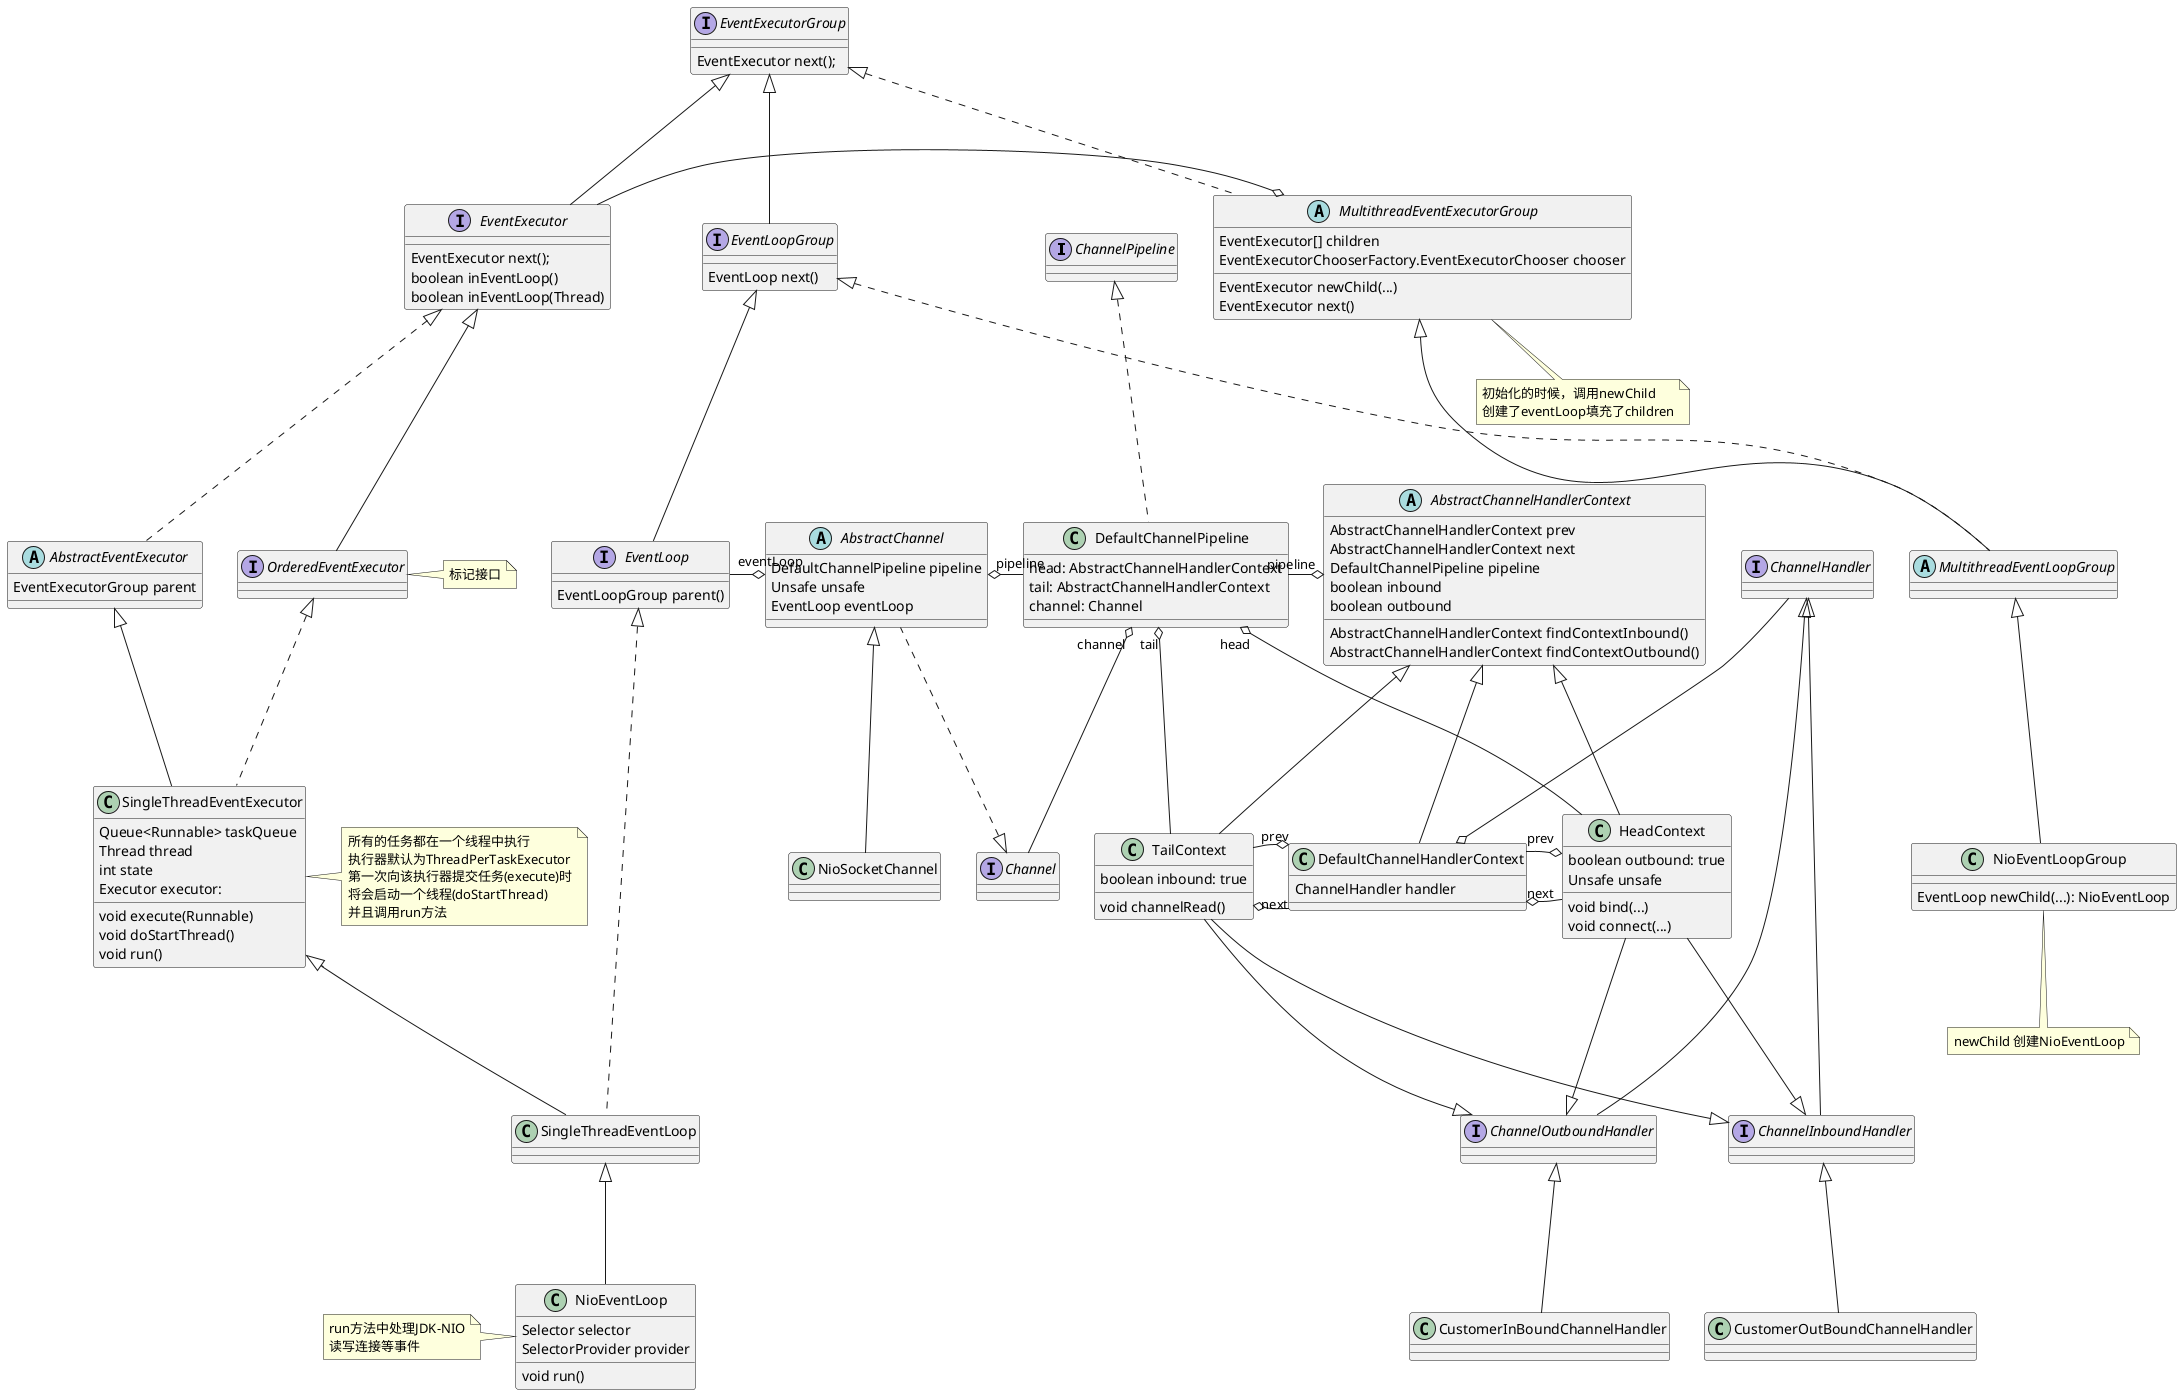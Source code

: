 @startuml
' 以下为Pipeline相关
interface ChannelPipeline {
}
class DefaultChannelPipeline {
    head: AbstractChannelHandlerContext
    tail: AbstractChannelHandlerContext
    channel: Channel
}
DefaultChannelPipeline -up..|> ChannelPipeline


abstract class AbstractChannelHandlerContext {
    AbstractChannelHandlerContext prev
    AbstractChannelHandlerContext next
    DefaultChannelPipeline pipeline
    boolean inbound
    boolean outbound
    AbstractChannelHandlerContext findContextInbound()
    AbstractChannelHandlerContext findContextOutbound()
}
DefaultChannelPipeline -right--o "pipeline" AbstractChannelHandlerContext

class DefaultChannelHandlerContext {
    ChannelHandler handler
}
DefaultChannelHandlerContext -up--|> AbstractChannelHandlerContext

interface ChannelHandler {
}
ChannelHandler -down--o DefaultChannelHandlerContext

interface ChannelOutboundHandler {
}
ChannelOutboundHandler -up--|> ChannelHandler
interface ChannelInboundHandler {
}
ChannelInboundHandler -up--|> ChannelHandler
class HeadContext {
    boolean outbound: true
    Unsafe unsafe
    void bind(...)
    void connect(...)
}
HeadContext -up--|> AbstractChannelHandlerContext
HeadContext -down--|> ChannelInboundHandler
HeadContext -down--|> ChannelOutboundHandler
HeadContext -down--o "head" DefaultChannelPipeline
HeadContext "next"-left-o DefaultChannelHandlerContext
DefaultChannelHandlerContext "prev"-right-o HeadContext
class TailContext {
    boolean inbound: true
    void channelRead()
}
TailContext -up--|> AbstractChannelHandlerContext
TailContext -down--|> ChannelInboundHandler
TailContext -down--|> ChannelOutboundHandler
TailContext -down--o "tail" DefaultChannelPipeline
DefaultChannelHandlerContext "next"-left-o TailContext
TailContext "prev"-right-o DefaultChannelHandlerContext

class CustomerInBoundChannelHandler {
}
CustomerOutBoundChannelHandler -up--|> ChannelInboundHandler
class CustomerOutBoundChannelHandler {
}
CustomerInBoundChannelHandler -up--|> ChannelOutboundHandler
'以上为Pipeline相关


'以下为Channel相关
interface Channel {
}
abstract class AbstractChannel {
    DefaultChannelPipeline pipeline
    Unsafe unsafe
    EventLoop eventLoop
}
AbstractChannel -up..|> Channel
class NioSocketChannel {
}
NioSocketChannel -up--|> AbstractChannel


DefaultChannelPipeline -left--o "pipeline" AbstractChannel
Channel -left--o "channel" DefaultChannelPipeline
'以上为Channel相关


'以下为 EventLoop 相关
interface EventExecutorGroup{
    EventExecutor next();
}
interface EventExecutor{
    EventExecutor next();
    boolean inEventLoop()
    boolean inEventLoop(Thread)
}
EventExecutor -up--|> EventExecutorGroup
interface OrderedEventExecutor{
}
note right of OrderedEventExecutor: 标记接口
OrderedEventExecutor -up--|> EventExecutor
interface EventLoopGroup{
    EventLoop next()
}
EventLoopGroup -up--|> EventExecutorGroup
interface EventLoop{
    EventLoopGroup parent()
}
EventLoop -up--|> EventLoopGroup
abstract class MultithreadEventExecutorGroup {
    EventExecutor[] children
    EventExecutorChooserFactory.EventExecutorChooser chooser
    EventExecutor newChild(...)
    EventExecutor next()
}
note bottom of MultithreadEventExecutorGroup: 初始化的时候，调用newChild\r\n创建了eventLoop填充了children
MultithreadEventExecutorGroup -up..|> EventExecutorGroup
EventExecutor -right--o MultithreadEventExecutorGroup
abstract class MultithreadEventLoopGroup {
}
MultithreadEventLoopGroup -up--|> MultithreadEventExecutorGroup
MultithreadEventLoopGroup -up..|> EventLoopGroup
class NioEventLoopGroup {
    EventLoop newChild(...): NioEventLoop
}
note bottom of NioEventLoopGroup: newChild 创建NioEventLoop
NioEventLoopGroup -up--|> MultithreadEventLoopGroup

abstract class AbstractEventExecutor {
    EventExecutorGroup parent
}
AbstractEventExecutor -up..|> EventExecutor
class SingleThreadEventExecutor{
    Queue<Runnable> taskQueue
    Thread thread
    int state
    Executor executor:
    void execute(Runnable)
    void doStartThread()
    void run()
}
note right of SingleThreadEventExecutor: 所有的任务都在一个线程中执行\r\n执行器默认为ThreadPerTaskExecutor\r\n第一次向该执行器提交任务(execute)时\r\n将会启动一个线程(doStartThread)\r\n并且调用run方法
SingleThreadEventExecutor -up..|> OrderedEventExecutor
SingleThreadEventExecutor -up--|> AbstractEventExecutor
class SingleThreadEventLoop{
}
SingleThreadEventLoop -up--|> SingleThreadEventExecutor
SingleThreadEventLoop -up..|> EventLoop

class NioEventLoop {
    Selector selector
    SelectorProvider provider
    void run()
}
note left of NioEventLoop: run方法中处理JDK-NIO\r\n读写连接等事件
NioEventLoop -up--|> SingleThreadEventLoop
EventLoop -right--o "eventLoop" AbstractChannel
'以上为EventLoop相关
@enduml